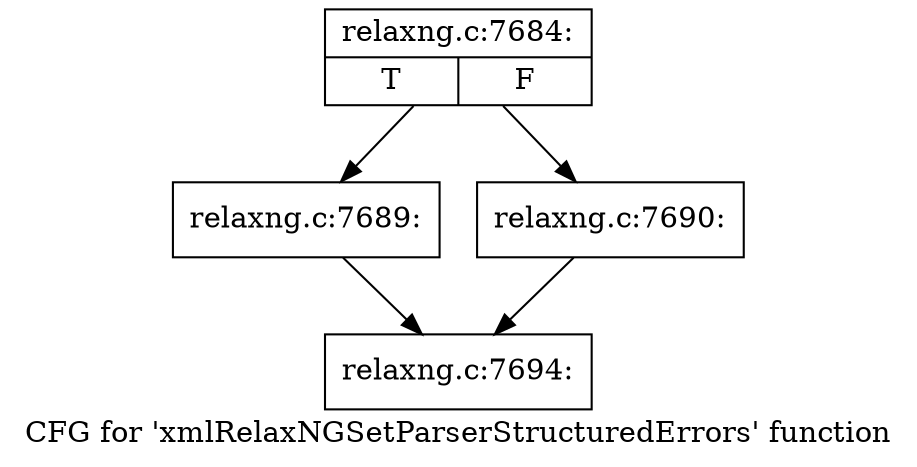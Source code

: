 digraph "CFG for 'xmlRelaxNGSetParserStructuredErrors' function" {
	label="CFG for 'xmlRelaxNGSetParserStructuredErrors' function";

	Node0x555e9c1811f0 [shape=record,label="{relaxng.c:7684:|{<s0>T|<s1>F}}"];
	Node0x555e9c1811f0 -> Node0x555e9c1857c0;
	Node0x555e9c1811f0 -> Node0x555e9c185810;
	Node0x555e9c1857c0 [shape=record,label="{relaxng.c:7689:}"];
	Node0x555e9c1857c0 -> Node0x555e9c184ba0;
	Node0x555e9c185810 [shape=record,label="{relaxng.c:7690:}"];
	Node0x555e9c185810 -> Node0x555e9c184ba0;
	Node0x555e9c184ba0 [shape=record,label="{relaxng.c:7694:}"];
}
